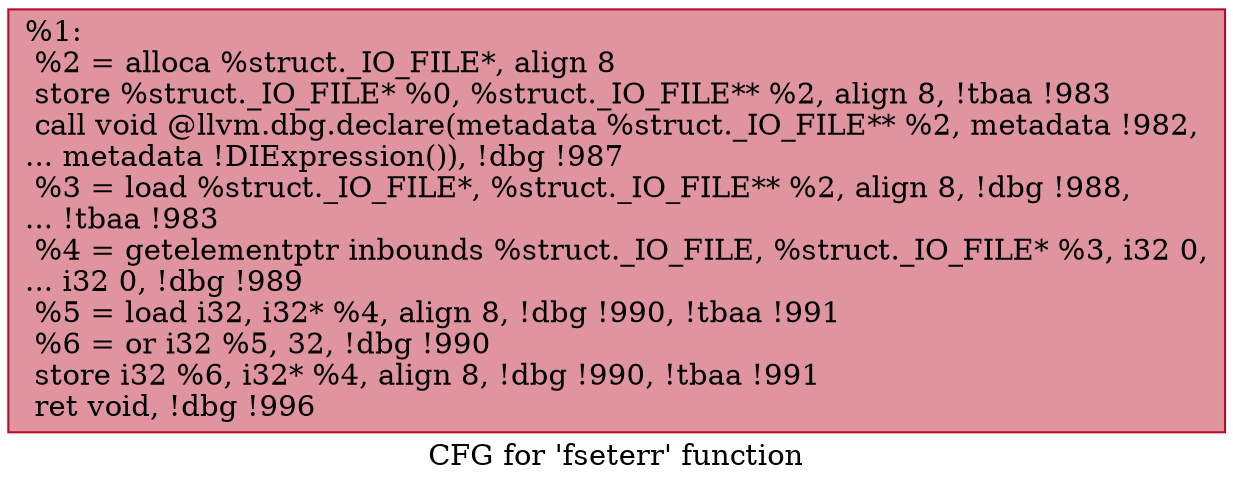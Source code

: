 digraph "CFG for 'fseterr' function" {
	label="CFG for 'fseterr' function";

	Node0x2254610 [shape=record,color="#b70d28ff", style=filled, fillcolor="#b70d2870",label="{%1:\l  %2 = alloca %struct._IO_FILE*, align 8\l  store %struct._IO_FILE* %0, %struct._IO_FILE** %2, align 8, !tbaa !983\l  call void @llvm.dbg.declare(metadata %struct._IO_FILE** %2, metadata !982,\l... metadata !DIExpression()), !dbg !987\l  %3 = load %struct._IO_FILE*, %struct._IO_FILE** %2, align 8, !dbg !988,\l... !tbaa !983\l  %4 = getelementptr inbounds %struct._IO_FILE, %struct._IO_FILE* %3, i32 0,\l... i32 0, !dbg !989\l  %5 = load i32, i32* %4, align 8, !dbg !990, !tbaa !991\l  %6 = or i32 %5, 32, !dbg !990\l  store i32 %6, i32* %4, align 8, !dbg !990, !tbaa !991\l  ret void, !dbg !996\l}"];
}
